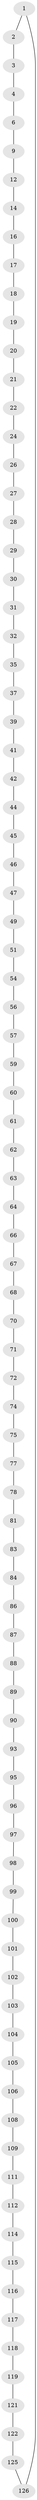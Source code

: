 // original degree distribution, {2: 1.0}
// Generated by graph-tools (version 1.1) at 2025/20/03/04/25 18:20:09]
// undirected, 88 vertices, 88 edges
graph export_dot {
graph [start="1"]
  node [color=gray90,style=filled];
  1;
  2;
  3;
  4 [super="+5"];
  6 [super="+7"];
  9 [super="+10"];
  12 [super="+13"];
  14 [super="+15"];
  16;
  17;
  18;
  19;
  20;
  21;
  22 [super="+23"];
  24 [super="+25"];
  26;
  27;
  28;
  29;
  30;
  31;
  32 [super="+33"];
  35 [super="+36"];
  37 [super="+38"];
  39 [super="+40"];
  41;
  42 [super="+43"];
  44;
  45;
  46;
  47 [super="+48"];
  49 [super="+50"];
  51 [super="+52"];
  54 [super="+55"];
  56;
  57 [super="+58"];
  59;
  60;
  61;
  62;
  63;
  64 [super="+65"];
  66;
  67;
  68 [super="+69"];
  70;
  71;
  72 [super="+73"];
  74;
  75 [super="+76"];
  77;
  78 [super="+79"];
  81 [super="+82"];
  83;
  84 [super="+85"];
  86;
  87;
  88;
  89;
  90 [super="+91"];
  93 [super="+94"];
  95;
  96;
  97;
  98;
  99;
  100;
  101;
  102;
  103;
  104;
  105;
  106 [super="+107"];
  108;
  109 [super="+110"];
  111;
  112 [super="+113"];
  114;
  115;
  116;
  117;
  118;
  119 [super="+120"];
  121;
  122 [super="+123"];
  125;
  126 [super="+127"];
  1 -- 2;
  1 -- 126;
  2 -- 3;
  3 -- 4;
  4 -- 6;
  6 -- 9;
  9 -- 12;
  12 -- 14;
  14 -- 16;
  16 -- 17;
  17 -- 18;
  18 -- 19;
  19 -- 20;
  20 -- 21;
  21 -- 22;
  22 -- 24;
  24 -- 26;
  26 -- 27;
  27 -- 28;
  28 -- 29;
  29 -- 30;
  30 -- 31;
  31 -- 32;
  32 -- 35;
  35 -- 37;
  37 -- 39;
  39 -- 41;
  41 -- 42;
  42 -- 44;
  44 -- 45;
  45 -- 46;
  46 -- 47;
  47 -- 49;
  49 -- 51;
  51 -- 54;
  54 -- 56;
  56 -- 57;
  57 -- 59;
  59 -- 60;
  60 -- 61;
  61 -- 62;
  62 -- 63;
  63 -- 64;
  64 -- 66;
  66 -- 67;
  67 -- 68;
  68 -- 70;
  70 -- 71;
  71 -- 72;
  72 -- 74;
  74 -- 75;
  75 -- 77;
  77 -- 78;
  78 -- 81;
  81 -- 83;
  83 -- 84;
  84 -- 86;
  86 -- 87;
  87 -- 88;
  88 -- 89;
  89 -- 90;
  90 -- 93;
  93 -- 95;
  95 -- 96;
  96 -- 97;
  97 -- 98;
  98 -- 99;
  99 -- 100;
  100 -- 101;
  101 -- 102;
  102 -- 103;
  103 -- 104;
  104 -- 105;
  105 -- 106;
  106 -- 108;
  108 -- 109;
  109 -- 111;
  111 -- 112;
  112 -- 114;
  114 -- 115;
  115 -- 116;
  116 -- 117;
  117 -- 118;
  118 -- 119;
  119 -- 121;
  121 -- 122;
  122 -- 125;
  125 -- 126;
}

